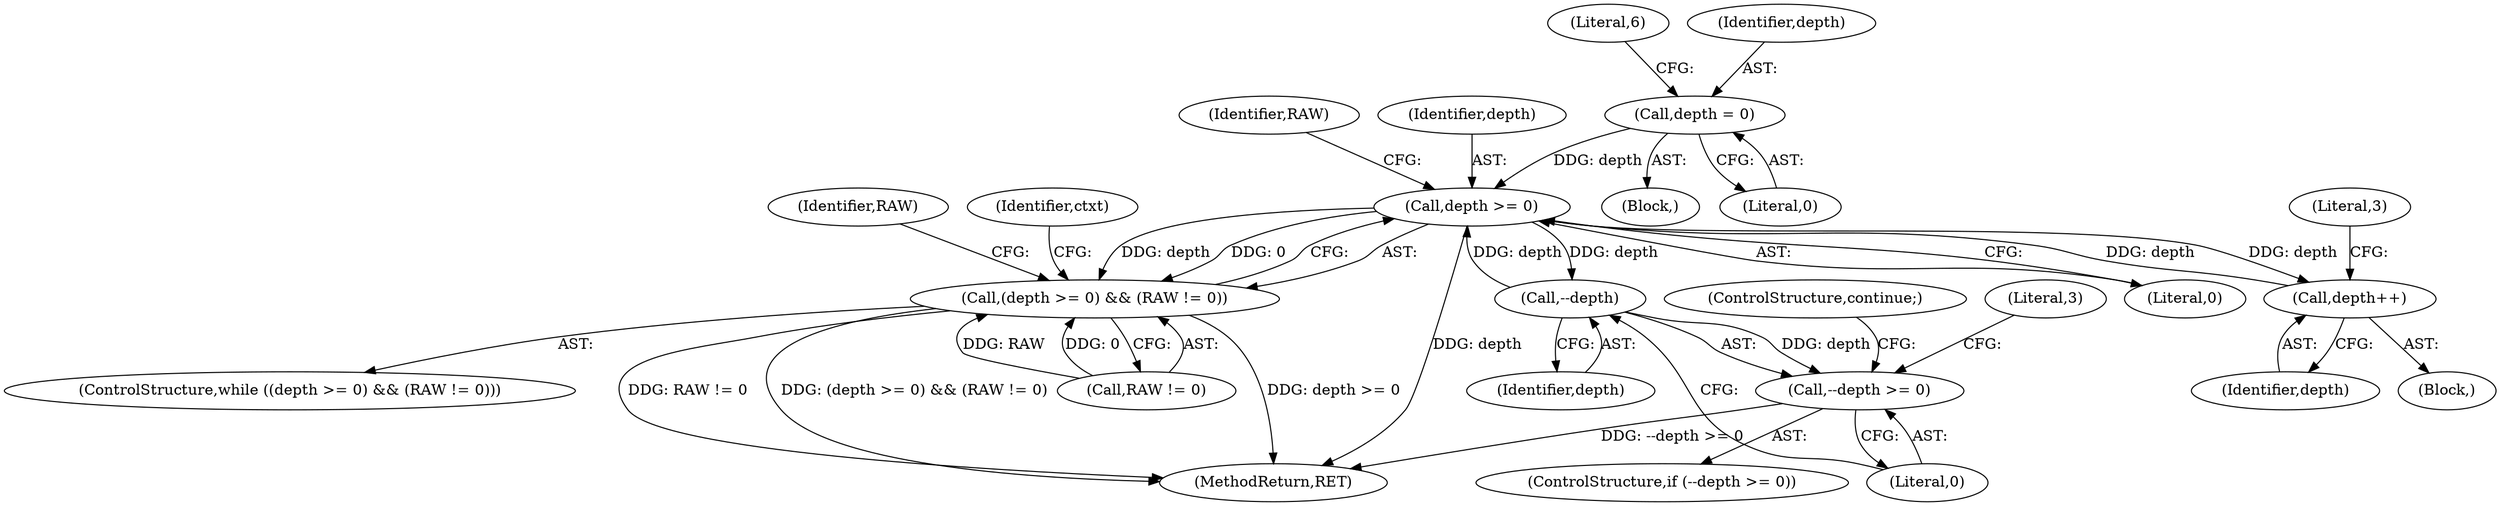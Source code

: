 digraph "1_Chrome_d0947db40187f4708c58e64cbd6013faf9eddeed_10@del" {
"1000420" [label="(Call,depth >= 0)"];
"1000328" [label="(Call,depth = 0)"];
"1000442" [label="(Call,depth++)"];
"1000420" [label="(Call,depth >= 0)"];
"1000464" [label="(Call,--depth)"];
"1000419" [label="(Call,(depth >= 0) && (RAW != 0))"];
"1000463" [label="(Call,--depth >= 0)"];
"1000441" [label="(Block,)"];
"1000424" [label="(Identifier,RAW)"];
"1000330" [label="(Literal,0)"];
"1000423" [label="(Call,RAW != 0)"];
"1000332" [label="(Literal,6)"];
"1000474" [label="(Identifier,ctxt)"];
"1000464" [label="(Call,--depth)"];
"1000329" [label="(Identifier,depth)"];
"1000419" [label="(Call,(depth >= 0) && (RAW != 0))"];
"1000418" [label="(ControlStructure,while ((depth >= 0) && (RAW != 0)))"];
"1000445" [label="(Literal,3)"];
"1000552" [label="(MethodReturn,RET)"];
"1000465" [label="(Identifier,depth)"];
"1000421" [label="(Identifier,depth)"];
"1000463" [label="(Call,--depth >= 0)"];
"1000462" [label="(ControlStructure,if (--depth >= 0))"];
"1000328" [label="(Call,depth = 0)"];
"1000466" [label="(Literal,0)"];
"1000430" [label="(Identifier,RAW)"];
"1000420" [label="(Call,depth >= 0)"];
"1000468" [label="(Literal,3)"];
"1000324" [label="(Block,)"];
"1000469" [label="(ControlStructure,continue;)"];
"1000422" [label="(Literal,0)"];
"1000443" [label="(Identifier,depth)"];
"1000442" [label="(Call,depth++)"];
"1000420" -> "1000419"  [label="AST: "];
"1000420" -> "1000422"  [label="CFG: "];
"1000421" -> "1000420"  [label="AST: "];
"1000422" -> "1000420"  [label="AST: "];
"1000424" -> "1000420"  [label="CFG: "];
"1000419" -> "1000420"  [label="CFG: "];
"1000420" -> "1000552"  [label="DDG: depth"];
"1000420" -> "1000419"  [label="DDG: depth"];
"1000420" -> "1000419"  [label="DDG: 0"];
"1000328" -> "1000420"  [label="DDG: depth"];
"1000442" -> "1000420"  [label="DDG: depth"];
"1000464" -> "1000420"  [label="DDG: depth"];
"1000420" -> "1000442"  [label="DDG: depth"];
"1000420" -> "1000464"  [label="DDG: depth"];
"1000328" -> "1000324"  [label="AST: "];
"1000328" -> "1000330"  [label="CFG: "];
"1000329" -> "1000328"  [label="AST: "];
"1000330" -> "1000328"  [label="AST: "];
"1000332" -> "1000328"  [label="CFG: "];
"1000442" -> "1000441"  [label="AST: "];
"1000442" -> "1000443"  [label="CFG: "];
"1000443" -> "1000442"  [label="AST: "];
"1000445" -> "1000442"  [label="CFG: "];
"1000464" -> "1000463"  [label="AST: "];
"1000464" -> "1000465"  [label="CFG: "];
"1000465" -> "1000464"  [label="AST: "];
"1000466" -> "1000464"  [label="CFG: "];
"1000464" -> "1000463"  [label="DDG: depth"];
"1000419" -> "1000418"  [label="AST: "];
"1000419" -> "1000423"  [label="CFG: "];
"1000423" -> "1000419"  [label="AST: "];
"1000430" -> "1000419"  [label="CFG: "];
"1000474" -> "1000419"  [label="CFG: "];
"1000419" -> "1000552"  [label="DDG: depth >= 0"];
"1000419" -> "1000552"  [label="DDG: RAW != 0"];
"1000419" -> "1000552"  [label="DDG: (depth >= 0) && (RAW != 0)"];
"1000423" -> "1000419"  [label="DDG: RAW"];
"1000423" -> "1000419"  [label="DDG: 0"];
"1000463" -> "1000462"  [label="AST: "];
"1000463" -> "1000466"  [label="CFG: "];
"1000466" -> "1000463"  [label="AST: "];
"1000468" -> "1000463"  [label="CFG: "];
"1000469" -> "1000463"  [label="CFG: "];
"1000463" -> "1000552"  [label="DDG: --depth >= 0"];
}
